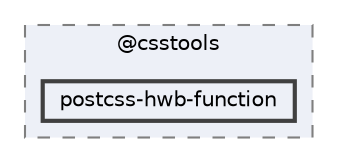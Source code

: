 digraph "pkiclassroomrescheduler/src/main/frontend/node_modules/@csstools/postcss-hwb-function"
{
 // LATEX_PDF_SIZE
  bgcolor="transparent";
  edge [fontname=Helvetica,fontsize=10,labelfontname=Helvetica,labelfontsize=10];
  node [fontname=Helvetica,fontsize=10,shape=box,height=0.2,width=0.4];
  compound=true
  subgraph clusterdir_e64c7a9474e15b6f7032b6f38e6f2d22 {
    graph [ bgcolor="#edf0f7", pencolor="grey50", label="@csstools", fontname=Helvetica,fontsize=10 style="filled,dashed", URL="dir_e64c7a9474e15b6f7032b6f38e6f2d22.html",tooltip=""]
  dir_f5082ad18c66604524dbe5cf63d446fc [label="postcss-hwb-function", fillcolor="#edf0f7", color="grey25", style="filled,bold", URL="dir_f5082ad18c66604524dbe5cf63d446fc.html",tooltip=""];
  }
}
